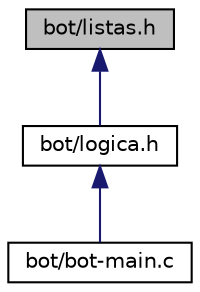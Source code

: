 digraph "bot/listas.h"
{
 // LATEX_PDF_SIZE
  edge [fontname="Helvetica",fontsize="10",labelfontname="Helvetica",labelfontsize="10"];
  node [fontname="Helvetica",fontsize="10",shape=record];
  Node1 [label="bot/listas.h",height=0.2,width=0.4,color="black", fillcolor="grey75", style="filled", fontcolor="black",tooltip=" "];
  Node1 -> Node2 [dir="back",color="midnightblue",fontsize="10",style="solid"];
  Node2 [label="bot/logica.h",height=0.2,width=0.4,color="black", fillcolor="white", style="filled",URL="$bot_2logica_8h.html",tooltip=" "];
  Node2 -> Node3 [dir="back",color="midnightblue",fontsize="10",style="solid"];
  Node3 [label="bot/bot-main.c",height=0.2,width=0.4,color="black", fillcolor="white", style="filled",URL="$bot-main_8c.html",tooltip=" "];
}
